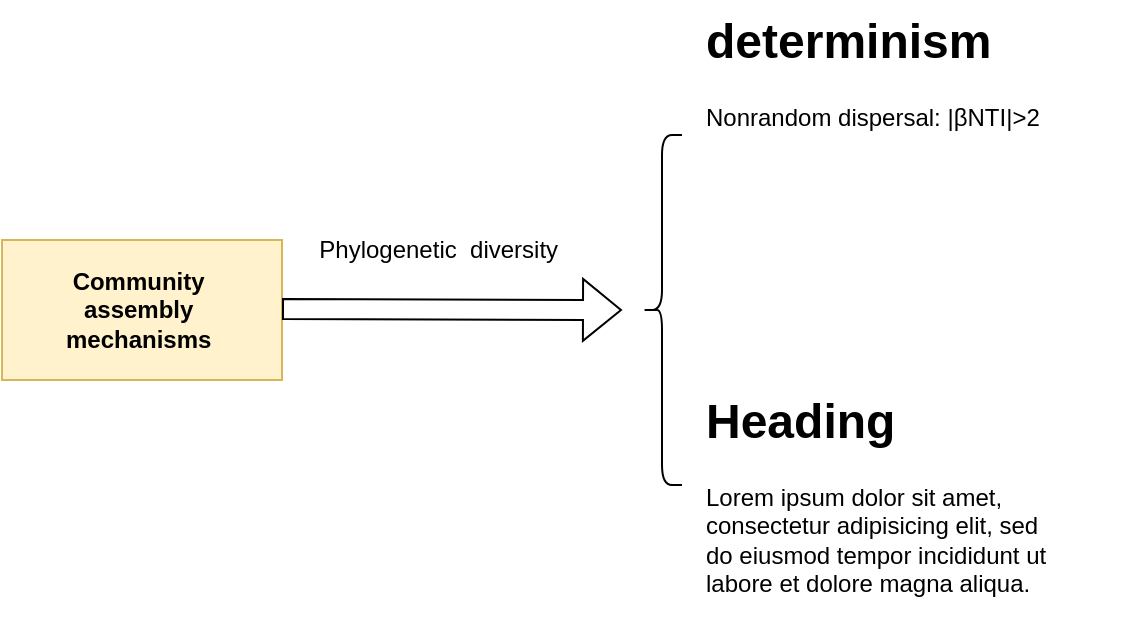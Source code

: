 <mxfile version="24.4.10" type="github">
  <diagram name="第 1 页" id="S0JFZ3FHSv7DLd90_BiI">
    <mxGraphModel dx="832" dy="485" grid="1" gridSize="10" guides="1" tooltips="1" connect="1" arrows="1" fold="1" page="1" pageScale="1" pageWidth="827" pageHeight="1169" math="0" shadow="0">
      <root>
        <mxCell id="0" />
        <mxCell id="1" parent="0" />
        <mxCell id="zHijuhk2n1MzG7dnHHHc-1" value="&lt;b&gt;Community&amp;nbsp;&lt;/b&gt;&lt;div&gt;&lt;b&gt;assembly&amp;nbsp;&lt;/b&gt;&lt;div&gt;&lt;b&gt;mechanisms&amp;nbsp;&lt;/b&gt;&lt;/div&gt;&lt;/div&gt;" style="rounded=0;whiteSpace=wrap;html=1;fillColor=#fff2cc;strokeColor=#d6b656;" vertex="1" parent="1">
          <mxGeometry x="30" y="230" width="140" height="70" as="geometry" />
        </mxCell>
        <mxCell id="zHijuhk2n1MzG7dnHHHc-2" value="" style="shape=flexArrow;endArrow=classic;html=1;rounded=0;" edge="1" parent="1">
          <mxGeometry width="50" height="50" relative="1" as="geometry">
            <mxPoint x="170" y="264.5" as="sourcePoint" />
            <mxPoint x="340" y="265" as="targetPoint" />
          </mxGeometry>
        </mxCell>
        <mxCell id="zHijuhk2n1MzG7dnHHHc-3" value="Phylogenetic&amp;nbsp;&amp;nbsp;diversity&amp;nbsp;" style="text;html=1;align=center;verticalAlign=middle;whiteSpace=wrap;rounded=0;" vertex="1" parent="1">
          <mxGeometry x="200" y="220" width="100" height="30" as="geometry" />
        </mxCell>
        <mxCell id="zHijuhk2n1MzG7dnHHHc-4" value="" style="shape=curlyBracket;whiteSpace=wrap;html=1;rounded=1;labelPosition=left;verticalLabelPosition=middle;align=right;verticalAlign=middle;" vertex="1" parent="1">
          <mxGeometry x="350" y="177.5" width="20" height="175" as="geometry" />
        </mxCell>
        <mxCell id="zHijuhk2n1MzG7dnHHHc-5" value="&lt;h1 style=&quot;margin-top: 0px;&quot;&gt;determinism&lt;/h1&gt;&lt;p&gt;Nonrandom dispersal: |βNTI|&amp;gt;2&lt;/p&gt;" style="text;html=1;whiteSpace=wrap;overflow=hidden;rounded=0;" vertex="1" parent="1">
          <mxGeometry x="380" y="110" width="210" height="120" as="geometry" />
        </mxCell>
        <mxCell id="zHijuhk2n1MzG7dnHHHc-6" value="&lt;h1 style=&quot;margin-top: 0px;&quot;&gt;Heading&lt;/h1&gt;&lt;p&gt;Lorem ipsum dolor sit amet, consectetur adipisicing elit, sed do eiusmod tempor incididunt ut labore et dolore magna aliqua.&lt;/p&gt;" style="text;html=1;whiteSpace=wrap;overflow=hidden;rounded=0;" vertex="1" parent="1">
          <mxGeometry x="380" y="300" width="180" height="120" as="geometry" />
        </mxCell>
      </root>
    </mxGraphModel>
  </diagram>
</mxfile>
